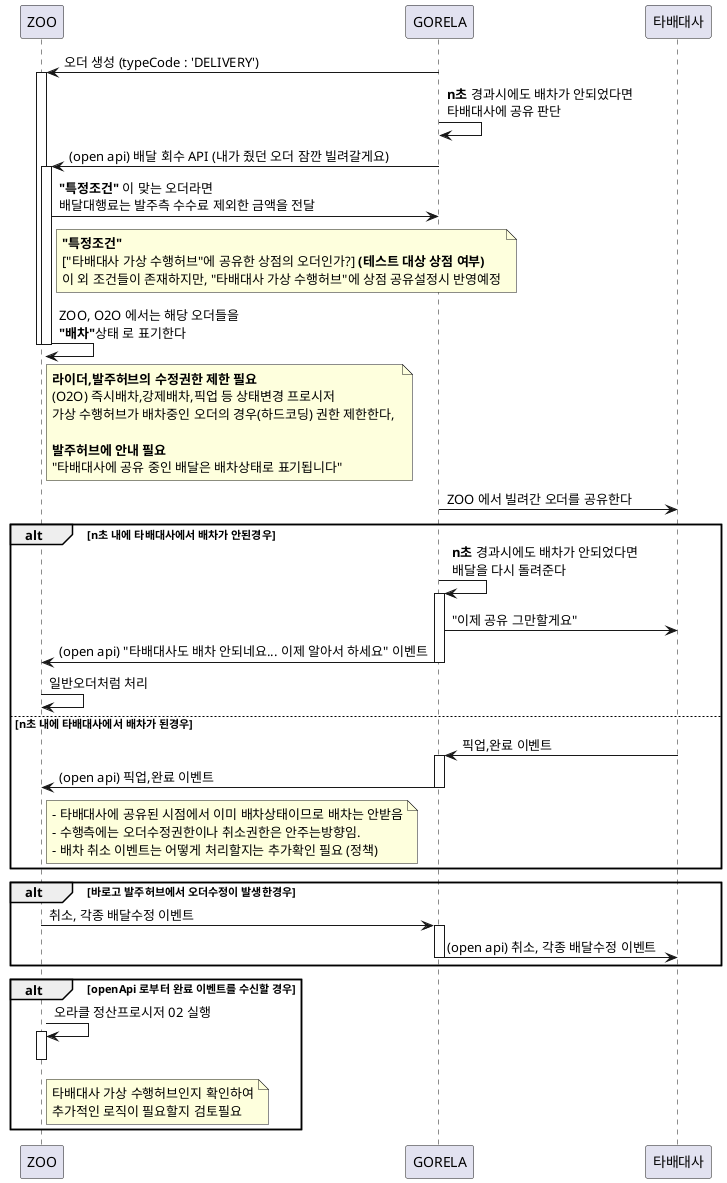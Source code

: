 @startuml
participant ZOO as ZOO
participant GORELA as GORELA
participant 타배대사 as 타배대사

GORELA -> ZOO ++ : 오더 생성 (typeCode : 'DELIVERY')
GORELA -> GORELA : **n초** 경과시에도 배차가 안되었다면\n타배대사에 공유 판단
GORELA -> ZOO ++ : (open api) 배달 회수 API (내가 줬던 오더 잠깐 빌려갈게요)
ZOO -> GORELA : **"특정조건"** 이 맞는 오더라면\n배달대행료는 발주측 수수료 제외한 금액을 전달
note right of ZOO
    **"특정조건"**
    ["타배대사 가상 수행허브"에 공유한 상점의 오더인가?] **(테스트 대상 상점 여부)**
    이 외 조건들이 존재하지만, "타배대사 가상 수행허브"에 상점 공유설정시 반영예정
end note

ZOO -> ZOO : ZOO, O2O 에서는 해당 오더들을\n**"배차"**상태 로 표기한다
deactivate

note right of ZOO
      **라이더,발주허브의 수정권한 제한 필요**
      (O2O) 즉시배차,강제배차,픽업 등 상태변경 프로시저
      가상 수행허브가 배차중인 오더의 경우(하드코딩) 권한 제한한다, 
      
      **발주허브에 안내 필요**
      "타배대사에 공유 중인 배달은 배차상태로 표기됩니다"
end note
deactivate ZOO

GORELA -> 타배대사 : ZOO 에서 빌려간 오더를 공유한다

alt **n초** 내에 타배대사에서 배차가 안된경우
    GORELA -> GORELA ++ : **n초** 경과시에도 배차가 안되었다면\n배달을 다시 돌려준다
    GORELA -> 타배대사 : "이제 공유 그만할게요"
    GORELA -> ZOO : (open api) "타배대사도 배차 안되네요... 이제 알아서 하세요" 이벤트
    deactivate
    ZOO -> ZOO : 일반오더처럼 처리
else **n초** 내에 타배대사에서 배차가 된경우
    타배대사 -> GORELA ++ : 픽업,완료 이벤트
    GORELA -> ZOO : (open api) 픽업,완료 이벤트
    note right of ZOO
      - 타배대사에 공유된 시점에서 이미 배차상태이므로 배차는 안받음
      - 수행측에는 오더수정권한이나 취소권한은 안주는방향임.
      - 배차 취소 이벤트는 어떻게 처리할지는 추가확인 필요 (정책)
    end note
    deactivate GORELA
end

alt 바로고 발주허브에서 오더수정이 발생한경우
    ZOO -> GORELA ++ : 취소, 각종 배달수정 이벤트
    GORELA -> 타배대사 : (open api) 취소, 각종 배달수정 이벤트
    deactivate
end

alt openApi 로부터 완료 이벤트를 수신할 경우
    ZOO -> ZOO ++ : 오라클 정산프로시저 02 실행
    note right of ZOO
        타배대사 가상 수행허브인지 확인하여
        추가적인 로직이 필요할지 검토필요
    end note
deactivate
end



